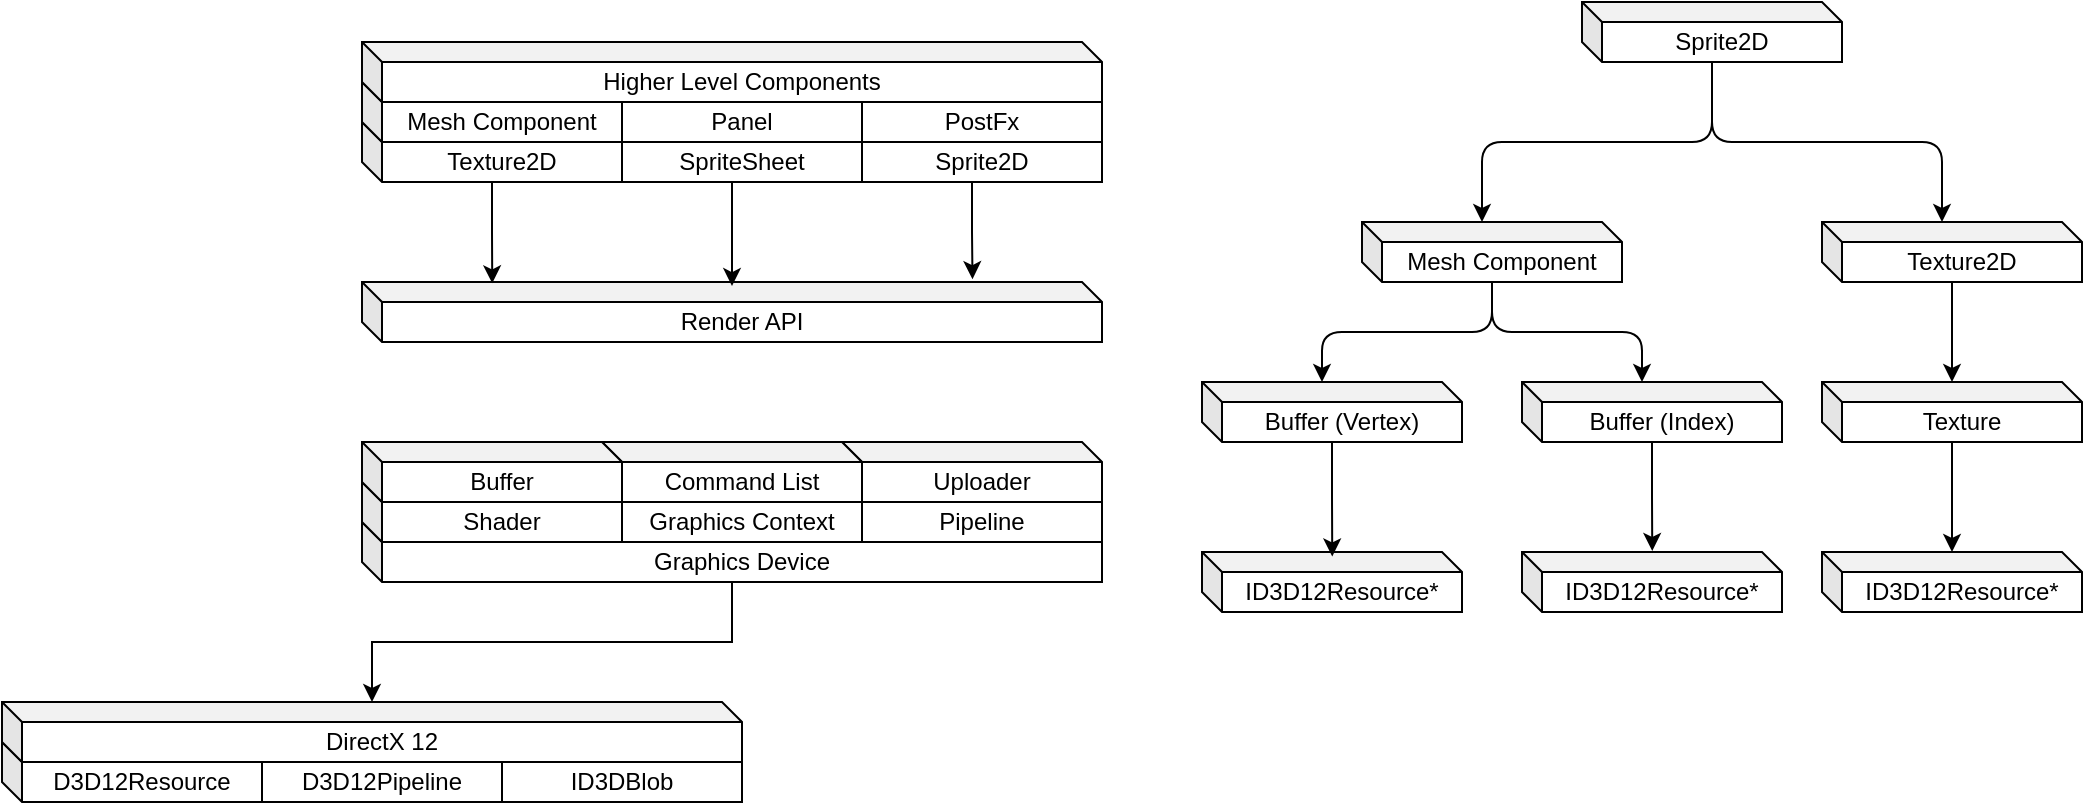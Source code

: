 <mxfile version="22.1.2" type="device">
  <diagram name="Page-1" id="nErGe-eBGmOxqZkqxwFg">
    <mxGraphModel dx="1418" dy="868" grid="1" gridSize="10" guides="1" tooltips="1" connect="1" arrows="1" fold="1" page="1" pageScale="1" pageWidth="1920" pageHeight="1200" math="0" shadow="0">
      <root>
        <mxCell id="0" />
        <mxCell id="1" parent="0" />
        <mxCell id="gLl9OSdtruiT3TowtrFU-19" value="ID3DBlob" style="shape=cube;whiteSpace=wrap;html=1;boundedLbl=1;backgroundOutline=1;darkOpacity=0.05;darkOpacity2=0.1;size=10;" vertex="1" parent="1">
          <mxGeometry x="670" y="680" width="130" height="30" as="geometry" />
        </mxCell>
        <mxCell id="gLl9OSdtruiT3TowtrFU-18" value="D3D12Pipeline" style="shape=cube;whiteSpace=wrap;html=1;boundedLbl=1;backgroundOutline=1;darkOpacity=0.05;darkOpacity2=0.1;size=10;" vertex="1" parent="1">
          <mxGeometry x="550" y="680" width="130" height="30" as="geometry" />
        </mxCell>
        <mxCell id="gLl9OSdtruiT3TowtrFU-17" value="D3D12Resource" style="shape=cube;whiteSpace=wrap;html=1;boundedLbl=1;backgroundOutline=1;darkOpacity=0.05;darkOpacity2=0.1;size=10;" vertex="1" parent="1">
          <mxGeometry x="430" y="680" width="130" height="30" as="geometry" />
        </mxCell>
        <mxCell id="gLl9OSdtruiT3TowtrFU-10" value="DirectX 12" style="shape=cube;whiteSpace=wrap;html=1;boundedLbl=1;backgroundOutline=1;darkOpacity=0.05;darkOpacity2=0.1;size=10;" vertex="1" parent="1">
          <mxGeometry x="430" y="660" width="370" height="30" as="geometry" />
        </mxCell>
        <mxCell id="gLl9OSdtruiT3TowtrFU-1" value="Graphics Device" style="shape=cube;whiteSpace=wrap;html=1;boundedLbl=1;backgroundOutline=1;darkOpacity=0.05;darkOpacity2=0.1;size=10;" vertex="1" parent="1">
          <mxGeometry x="610" y="570" width="370" height="30" as="geometry" />
        </mxCell>
        <mxCell id="gLl9OSdtruiT3TowtrFU-8" value="Pipeline" style="shape=cube;whiteSpace=wrap;html=1;boundedLbl=1;backgroundOutline=1;darkOpacity=0.05;darkOpacity2=0.1;size=10;" vertex="1" parent="1">
          <mxGeometry x="850" y="550" width="130" height="30" as="geometry" />
        </mxCell>
        <mxCell id="gLl9OSdtruiT3TowtrFU-6" value="Graphics Context" style="shape=cube;whiteSpace=wrap;html=1;boundedLbl=1;backgroundOutline=1;darkOpacity=0.05;darkOpacity2=0.1;size=10;" vertex="1" parent="1">
          <mxGeometry x="730" y="550" width="130" height="30" as="geometry" />
        </mxCell>
        <mxCell id="gLl9OSdtruiT3TowtrFU-5" value="Shader" style="shape=cube;whiteSpace=wrap;html=1;boundedLbl=1;backgroundOutline=1;darkOpacity=0.05;darkOpacity2=0.1;size=10;" vertex="1" parent="1">
          <mxGeometry x="610" y="550" width="130" height="30" as="geometry" />
        </mxCell>
        <mxCell id="gLl9OSdtruiT3TowtrFU-7" value="Uploader" style="shape=cube;whiteSpace=wrap;html=1;boundedLbl=1;backgroundOutline=1;darkOpacity=0.05;darkOpacity2=0.1;size=10;" vertex="1" parent="1">
          <mxGeometry x="850" y="530" width="130" height="30" as="geometry" />
        </mxCell>
        <mxCell id="gLl9OSdtruiT3TowtrFU-4" value="Command List" style="shape=cube;whiteSpace=wrap;html=1;boundedLbl=1;backgroundOutline=1;darkOpacity=0.05;darkOpacity2=0.1;size=10;" vertex="1" parent="1">
          <mxGeometry x="730" y="530" width="130" height="30" as="geometry" />
        </mxCell>
        <mxCell id="gLl9OSdtruiT3TowtrFU-3" value="Buffer" style="shape=cube;whiteSpace=wrap;html=1;boundedLbl=1;backgroundOutline=1;darkOpacity=0.05;darkOpacity2=0.1;size=10;" vertex="1" parent="1">
          <mxGeometry x="610" y="530" width="130" height="30" as="geometry" />
        </mxCell>
        <mxCell id="gLl9OSdtruiT3TowtrFU-15" style="edgeStyle=orthogonalEdgeStyle;rounded=0;orthogonalLoop=1;jettySize=auto;html=1;" edge="1" parent="1" source="gLl9OSdtruiT3TowtrFU-1" target="gLl9OSdtruiT3TowtrFU-10">
          <mxGeometry relative="1" as="geometry" />
        </mxCell>
        <mxCell id="gLl9OSdtruiT3TowtrFU-21" value="Sprite2D" style="shape=cube;whiteSpace=wrap;html=1;boundedLbl=1;backgroundOutline=1;darkOpacity=0.05;darkOpacity2=0.1;size=10;" vertex="1" parent="1">
          <mxGeometry x="850" y="370" width="130" height="30" as="geometry" />
        </mxCell>
        <mxCell id="gLl9OSdtruiT3TowtrFU-22" value="SpriteSheet" style="shape=cube;whiteSpace=wrap;html=1;boundedLbl=1;backgroundOutline=1;darkOpacity=0.05;darkOpacity2=0.1;size=10;" vertex="1" parent="1">
          <mxGeometry x="730" y="370" width="130" height="30" as="geometry" />
        </mxCell>
        <mxCell id="gLl9OSdtruiT3TowtrFU-23" value="Texture2D" style="shape=cube;whiteSpace=wrap;html=1;boundedLbl=1;backgroundOutline=1;darkOpacity=0.05;darkOpacity2=0.1;size=10;" vertex="1" parent="1">
          <mxGeometry x="610" y="370" width="130" height="30" as="geometry" />
        </mxCell>
        <mxCell id="gLl9OSdtruiT3TowtrFU-24" value="PostFx" style="shape=cube;whiteSpace=wrap;html=1;boundedLbl=1;backgroundOutline=1;darkOpacity=0.05;darkOpacity2=0.1;size=10;" vertex="1" parent="1">
          <mxGeometry x="850" y="350" width="130" height="30" as="geometry" />
        </mxCell>
        <mxCell id="gLl9OSdtruiT3TowtrFU-25" value="Panel" style="shape=cube;whiteSpace=wrap;html=1;boundedLbl=1;backgroundOutline=1;darkOpacity=0.05;darkOpacity2=0.1;size=10;" vertex="1" parent="1">
          <mxGeometry x="730" y="350" width="130" height="30" as="geometry" />
        </mxCell>
        <mxCell id="gLl9OSdtruiT3TowtrFU-26" value="Mesh Component" style="shape=cube;whiteSpace=wrap;html=1;boundedLbl=1;backgroundOutline=1;darkOpacity=0.05;darkOpacity2=0.1;size=10;" vertex="1" parent="1">
          <mxGeometry x="610" y="350" width="130" height="30" as="geometry" />
        </mxCell>
        <mxCell id="gLl9OSdtruiT3TowtrFU-20" value="Higher Level Components" style="shape=cube;whiteSpace=wrap;html=1;boundedLbl=1;backgroundOutline=1;darkOpacity=0.05;darkOpacity2=0.1;size=10;" vertex="1" parent="1">
          <mxGeometry x="610" y="330" width="370" height="30" as="geometry" />
        </mxCell>
        <mxCell id="gLl9OSdtruiT3TowtrFU-27" value="Render API" style="shape=cube;whiteSpace=wrap;html=1;boundedLbl=1;backgroundOutline=1;darkOpacity=0.05;darkOpacity2=0.1;size=10;" vertex="1" parent="1">
          <mxGeometry x="610" y="450" width="370" height="30" as="geometry" />
        </mxCell>
        <mxCell id="gLl9OSdtruiT3TowtrFU-28" style="edgeStyle=orthogonalEdgeStyle;rounded=0;orthogonalLoop=1;jettySize=auto;html=1;entryX=0.176;entryY=0.022;entryDx=0;entryDy=0;entryPerimeter=0;" edge="1" parent="1" source="gLl9OSdtruiT3TowtrFU-23" target="gLl9OSdtruiT3TowtrFU-27">
          <mxGeometry relative="1" as="geometry" />
        </mxCell>
        <mxCell id="gLl9OSdtruiT3TowtrFU-29" style="edgeStyle=orthogonalEdgeStyle;rounded=0;orthogonalLoop=1;jettySize=auto;html=1;entryX=0.5;entryY=0.068;entryDx=0;entryDy=0;entryPerimeter=0;" edge="1" parent="1" source="gLl9OSdtruiT3TowtrFU-22" target="gLl9OSdtruiT3TowtrFU-27">
          <mxGeometry relative="1" as="geometry" />
        </mxCell>
        <mxCell id="gLl9OSdtruiT3TowtrFU-30" style="edgeStyle=orthogonalEdgeStyle;rounded=0;orthogonalLoop=1;jettySize=auto;html=1;entryX=0.825;entryY=-0.047;entryDx=0;entryDy=0;entryPerimeter=0;" edge="1" parent="1" source="gLl9OSdtruiT3TowtrFU-21" target="gLl9OSdtruiT3TowtrFU-27">
          <mxGeometry relative="1" as="geometry" />
        </mxCell>
        <mxCell id="gLl9OSdtruiT3TowtrFU-32" value="Sprite2D" style="shape=cube;whiteSpace=wrap;html=1;boundedLbl=1;backgroundOutline=1;darkOpacity=0.05;darkOpacity2=0.1;size=10;" vertex="1" parent="1">
          <mxGeometry x="1220" y="310" width="130" height="30" as="geometry" />
        </mxCell>
        <mxCell id="gLl9OSdtruiT3TowtrFU-33" value="Texture2D" style="shape=cube;whiteSpace=wrap;html=1;boundedLbl=1;backgroundOutline=1;darkOpacity=0.05;darkOpacity2=0.1;size=10;" vertex="1" parent="1">
          <mxGeometry x="1340" y="420" width="130" height="30" as="geometry" />
        </mxCell>
        <mxCell id="gLl9OSdtruiT3TowtrFU-34" value="Mesh Component" style="shape=cube;whiteSpace=wrap;html=1;boundedLbl=1;backgroundOutline=1;darkOpacity=0.05;darkOpacity2=0.1;size=10;" vertex="1" parent="1">
          <mxGeometry x="1110" y="420" width="130" height="30" as="geometry" />
        </mxCell>
        <mxCell id="gLl9OSdtruiT3TowtrFU-35" style="edgeStyle=orthogonalEdgeStyle;rounded=1;orthogonalLoop=1;jettySize=auto;html=1;entryX=0;entryY=0;entryDx=60;entryDy=0;entryPerimeter=0;" edge="1" parent="1" source="gLl9OSdtruiT3TowtrFU-32" target="gLl9OSdtruiT3TowtrFU-34">
          <mxGeometry relative="1" as="geometry" />
        </mxCell>
        <mxCell id="gLl9OSdtruiT3TowtrFU-36" style="edgeStyle=orthogonalEdgeStyle;rounded=1;orthogonalLoop=1;jettySize=auto;html=1;entryX=0;entryY=0;entryDx=60;entryDy=0;entryPerimeter=0;" edge="1" parent="1" source="gLl9OSdtruiT3TowtrFU-32" target="gLl9OSdtruiT3TowtrFU-33">
          <mxGeometry relative="1" as="geometry" />
        </mxCell>
        <mxCell id="gLl9OSdtruiT3TowtrFU-37" value="Buffer (Vertex)" style="shape=cube;whiteSpace=wrap;html=1;boundedLbl=1;backgroundOutline=1;darkOpacity=0.05;darkOpacity2=0.1;size=10;" vertex="1" parent="1">
          <mxGeometry x="1030" y="500" width="130" height="30" as="geometry" />
        </mxCell>
        <mxCell id="gLl9OSdtruiT3TowtrFU-38" value="Buffer (Index)" style="shape=cube;whiteSpace=wrap;html=1;boundedLbl=1;backgroundOutline=1;darkOpacity=0.05;darkOpacity2=0.1;size=10;" vertex="1" parent="1">
          <mxGeometry x="1190" y="500" width="130" height="30" as="geometry" />
        </mxCell>
        <mxCell id="gLl9OSdtruiT3TowtrFU-39" style="edgeStyle=orthogonalEdgeStyle;rounded=1;orthogonalLoop=1;jettySize=auto;html=1;entryX=0;entryY=0;entryDx=60;entryDy=0;entryPerimeter=0;" edge="1" parent="1" source="gLl9OSdtruiT3TowtrFU-34" target="gLl9OSdtruiT3TowtrFU-37">
          <mxGeometry relative="1" as="geometry" />
        </mxCell>
        <mxCell id="gLl9OSdtruiT3TowtrFU-40" style="edgeStyle=orthogonalEdgeStyle;rounded=1;orthogonalLoop=1;jettySize=auto;html=1;entryX=0;entryY=0;entryDx=60;entryDy=0;entryPerimeter=0;" edge="1" parent="1" source="gLl9OSdtruiT3TowtrFU-34" target="gLl9OSdtruiT3TowtrFU-38">
          <mxGeometry relative="1" as="geometry" />
        </mxCell>
        <mxCell id="gLl9OSdtruiT3TowtrFU-41" value="ID3D12Resource*" style="shape=cube;whiteSpace=wrap;html=1;boundedLbl=1;backgroundOutline=1;darkOpacity=0.05;darkOpacity2=0.1;size=10;" vertex="1" parent="1">
          <mxGeometry x="1030" y="585" width="130" height="30" as="geometry" />
        </mxCell>
        <mxCell id="gLl9OSdtruiT3TowtrFU-42" value="ID3D12Resource*" style="shape=cube;whiteSpace=wrap;html=1;boundedLbl=1;backgroundOutline=1;darkOpacity=0.05;darkOpacity2=0.1;size=10;" vertex="1" parent="1">
          <mxGeometry x="1190" y="585" width="130" height="30" as="geometry" />
        </mxCell>
        <mxCell id="gLl9OSdtruiT3TowtrFU-43" style="edgeStyle=orthogonalEdgeStyle;rounded=0;orthogonalLoop=1;jettySize=auto;html=1;entryX=0.501;entryY=0.074;entryDx=0;entryDy=0;entryPerimeter=0;" edge="1" parent="1" source="gLl9OSdtruiT3TowtrFU-37" target="gLl9OSdtruiT3TowtrFU-41">
          <mxGeometry relative="1" as="geometry" />
        </mxCell>
        <mxCell id="gLl9OSdtruiT3TowtrFU-44" style="edgeStyle=orthogonalEdgeStyle;rounded=0;orthogonalLoop=1;jettySize=auto;html=1;entryX=0.501;entryY=-0.018;entryDx=0;entryDy=0;entryPerimeter=0;" edge="1" parent="1" source="gLl9OSdtruiT3TowtrFU-38" target="gLl9OSdtruiT3TowtrFU-42">
          <mxGeometry relative="1" as="geometry" />
        </mxCell>
        <mxCell id="gLl9OSdtruiT3TowtrFU-47" style="edgeStyle=orthogonalEdgeStyle;rounded=0;orthogonalLoop=1;jettySize=auto;html=1;endArrow=none;endFill=0;startArrow=classic;startFill=1;" edge="1" parent="1" source="gLl9OSdtruiT3TowtrFU-45">
          <mxGeometry relative="1" as="geometry">
            <mxPoint x="1405" y="450.0" as="targetPoint" />
          </mxGeometry>
        </mxCell>
        <mxCell id="gLl9OSdtruiT3TowtrFU-45" value="Texture" style="shape=cube;whiteSpace=wrap;html=1;boundedLbl=1;backgroundOutline=1;darkOpacity=0.05;darkOpacity2=0.1;size=10;" vertex="1" parent="1">
          <mxGeometry x="1340" y="500" width="130" height="30" as="geometry" />
        </mxCell>
        <mxCell id="gLl9OSdtruiT3TowtrFU-48" style="edgeStyle=orthogonalEdgeStyle;rounded=0;orthogonalLoop=1;jettySize=auto;html=1;endArrow=none;endFill=0;startArrow=classic;startFill=1;" edge="1" parent="1" source="gLl9OSdtruiT3TowtrFU-49">
          <mxGeometry relative="1" as="geometry">
            <mxPoint x="1405" y="530.0" as="targetPoint" />
          </mxGeometry>
        </mxCell>
        <mxCell id="gLl9OSdtruiT3TowtrFU-49" value="ID3D12Resource*" style="shape=cube;whiteSpace=wrap;html=1;boundedLbl=1;backgroundOutline=1;darkOpacity=0.05;darkOpacity2=0.1;size=10;" vertex="1" parent="1">
          <mxGeometry x="1340" y="585" width="130" height="30" as="geometry" />
        </mxCell>
      </root>
    </mxGraphModel>
  </diagram>
</mxfile>
